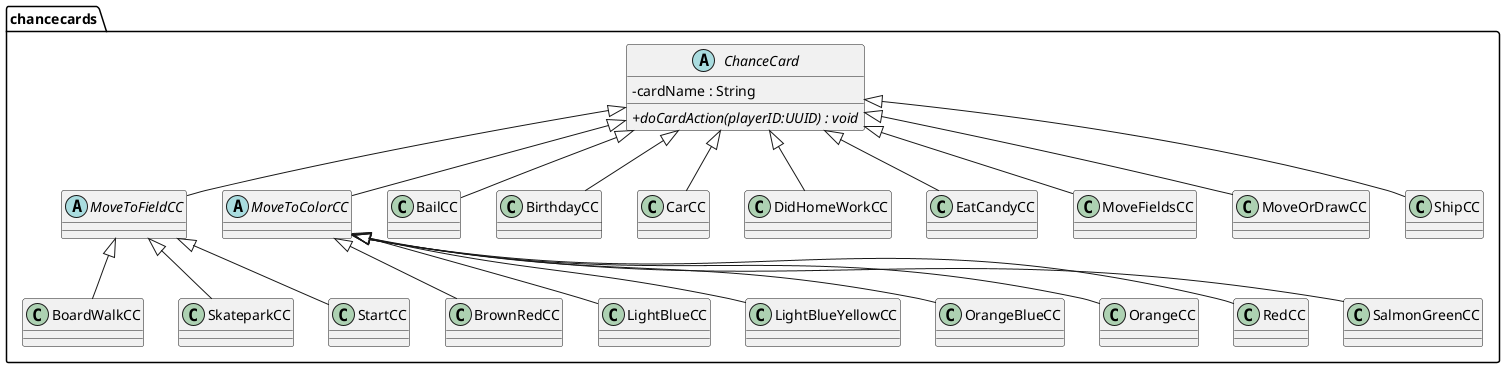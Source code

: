 @startuml
'https://plantuml.com/class-diagram

skinparam classAttributeIconSize 0

package chancecards {
    abstract ChanceCard {
        -cardName : String

        {abstract} +doCardAction(playerID:UUID) : void
    }

    abstract MoveToFieldCC {
    }

    abstract MoveToColorCC {
    }

    ChanceCard <|-- MoveToFieldCC
    ChanceCard <|-- MoveToColorCC

    class BrownRedCC {
    }

    class LightBlueCC {
    }

    class LightBlueYellowCC {
    }

    class OrangeBlueCC {
    }

    class OrangeCC {
    }

    class RedCC {
    }

    class SalmonGreenCC {
    }

    MoveToColorCC <|-- BrownRedCC
    MoveToColorCC <|-- LightBlueCC
    MoveToColorCC <|-- LightBlueYellowCC
    MoveToColorCC <|-- OrangeBlueCC
    MoveToColorCC <|-- OrangeCC
    MoveToColorCC <|-- RedCC
    MoveToColorCC <|-- SalmonGreenCC

    class BoardWalkCC {
    }

    class SkateparkCC {
    }

    class StartCC {
    }

    MoveToFieldCC <|-- BoardWalkCC
    MoveToFieldCC <|-- SkateparkCC
    MoveToFieldCC <|-- StartCC

    class BailCC {
    }

    class BirthdayCC {
    }

    class CarCC {
    }

    class DidHomeWorkCC {
    }

    class EatCandyCC {
    }

    class MoveFieldsCC {
    }

    class MoveOrDrawCC {
    }

    class ShipCC {
    }

    ChanceCard <|-- BailCC
    ChanceCard <|-- BirthdayCC
    ChanceCard <|-- CarCC
    ChanceCard <|-- DidHomeWorkCC
    ChanceCard <|-- EatCandyCC
    ChanceCard <|-- MoveFieldsCC
    ChanceCard <|-- MoveOrDrawCC
    ChanceCard <|-- ShipCC
}

@enduml